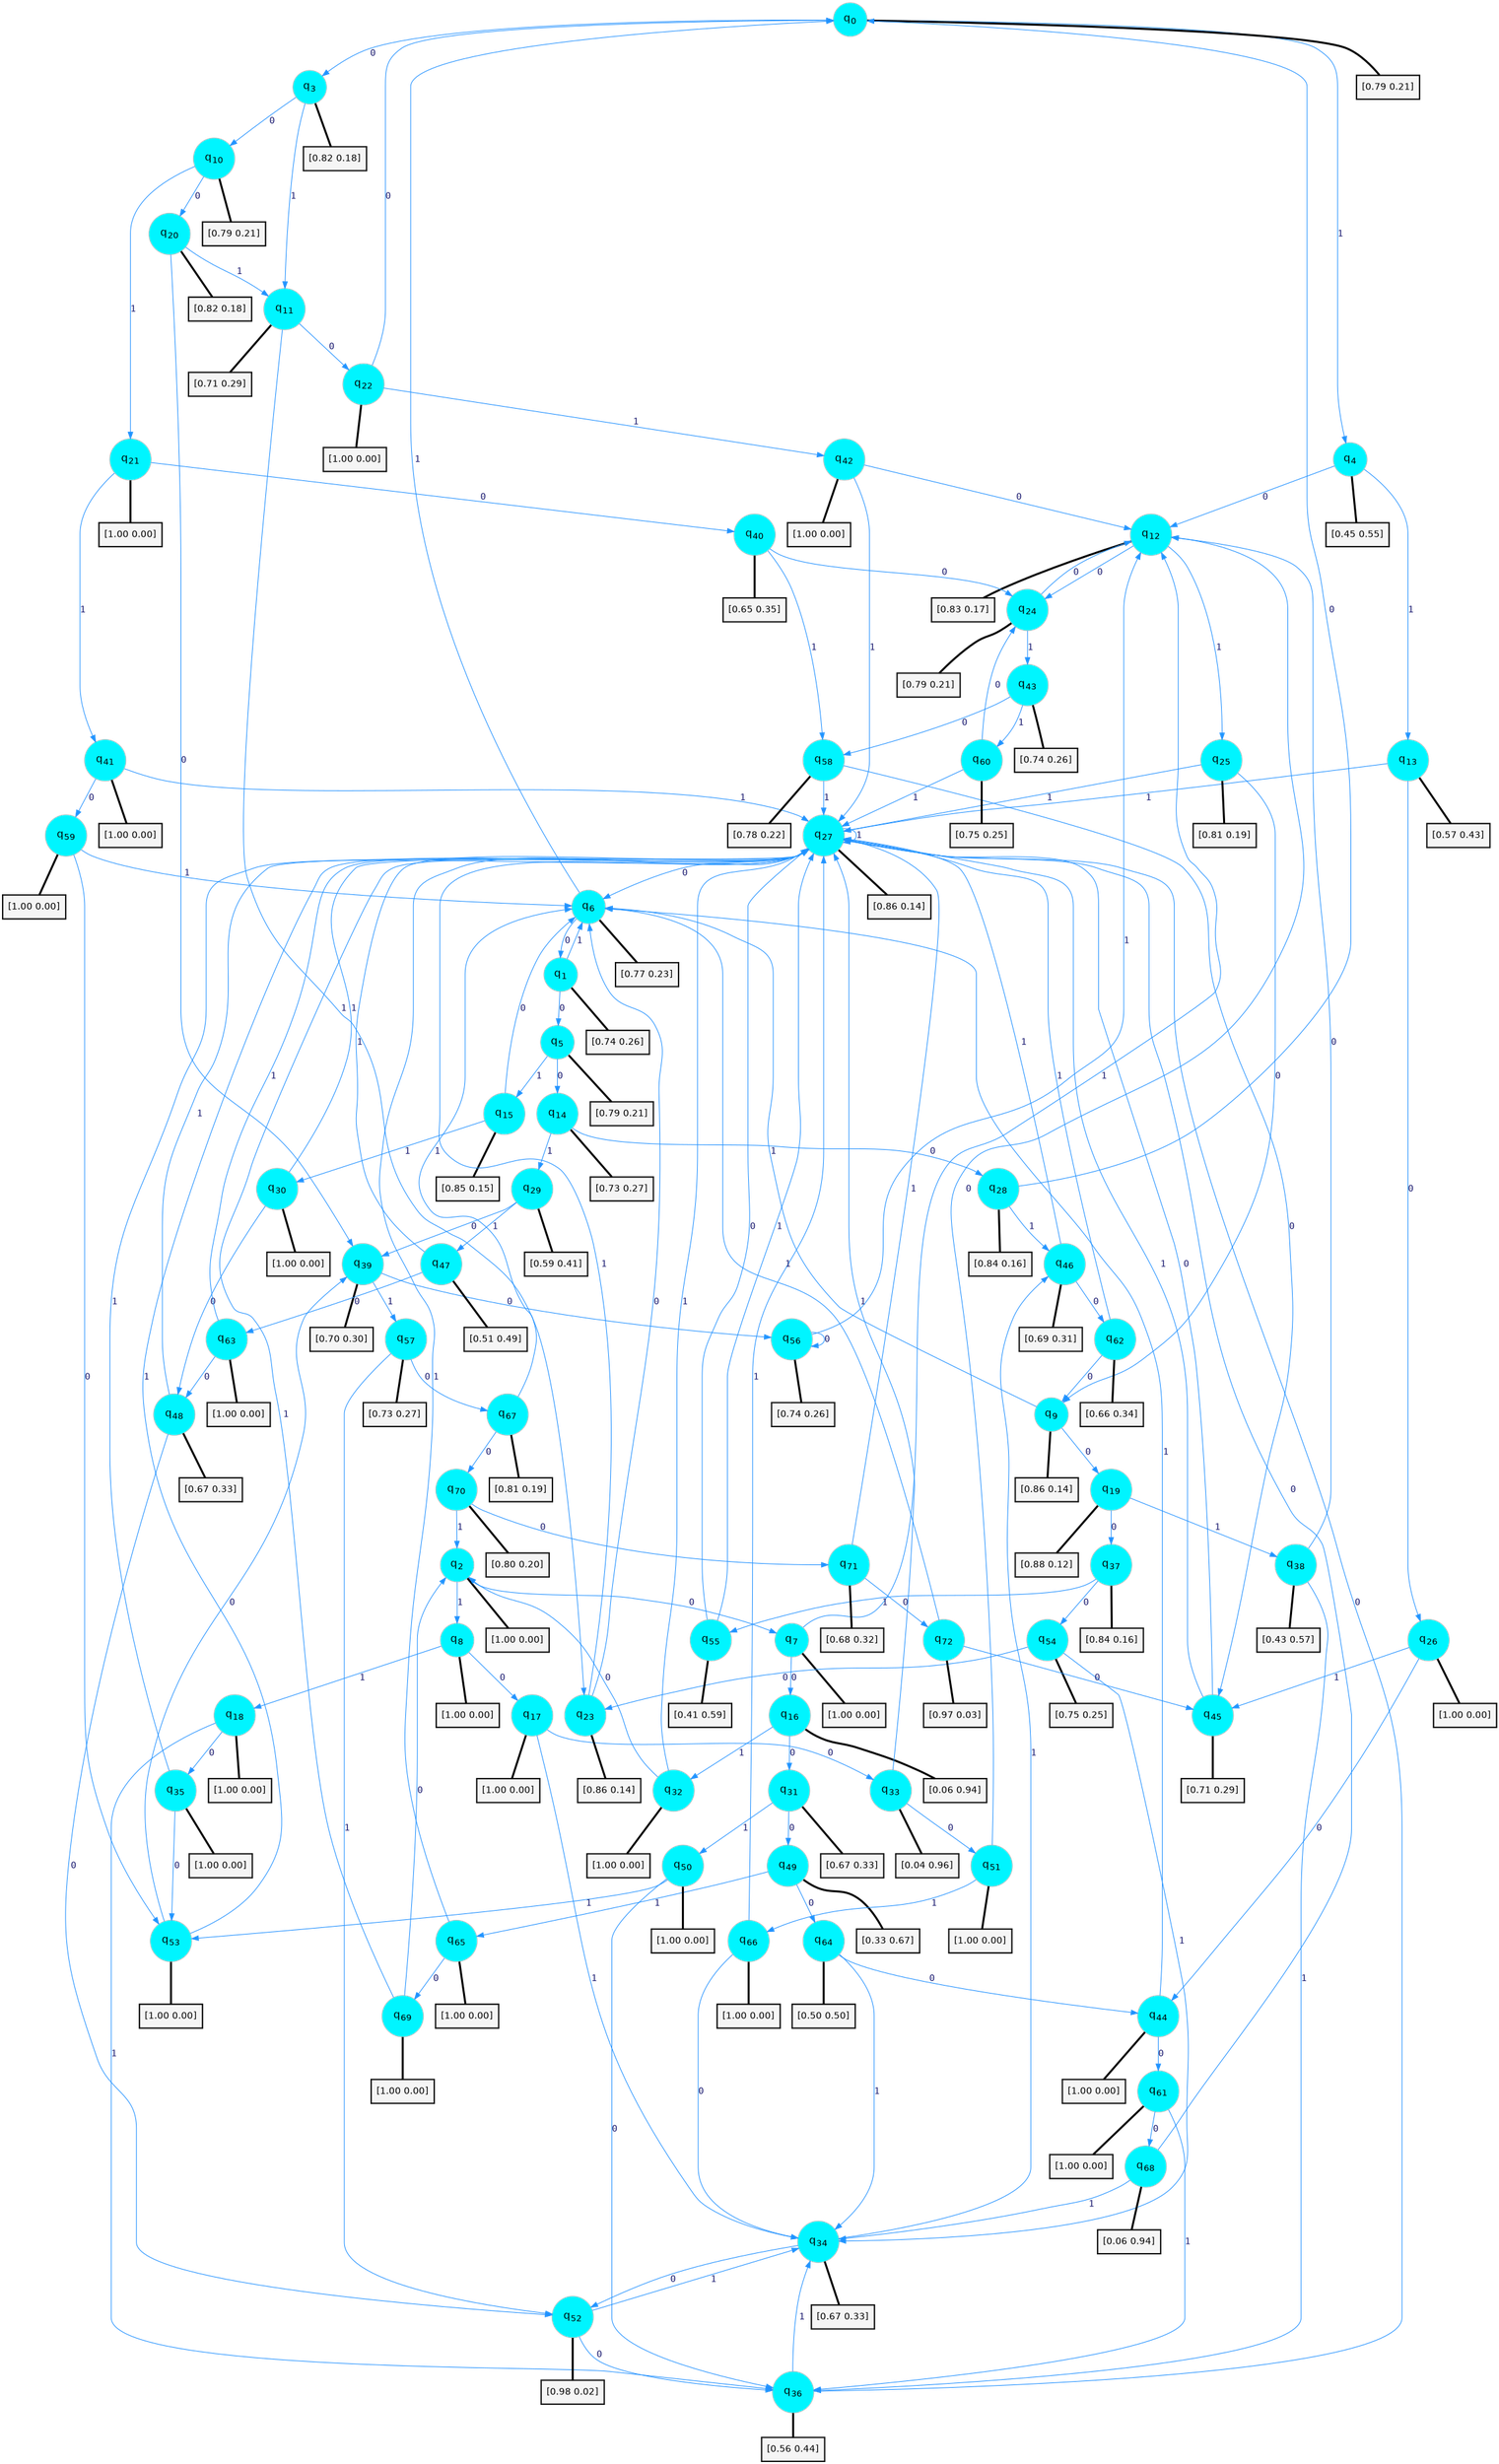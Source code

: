 digraph G {
graph [
bgcolor=transparent, dpi=300, rankdir=TD, size="40,25"];
node [
color=gray, fillcolor=turquoise1, fontcolor=black, fontname=Helvetica, fontsize=16, fontweight=bold, shape=circle, style=filled];
edge [
arrowsize=1, color=dodgerblue1, fontcolor=midnightblue, fontname=courier, fontweight=bold, penwidth=1, style=solid, weight=20];
0[label=<q<SUB>0</SUB>>];
1[label=<q<SUB>1</SUB>>];
2[label=<q<SUB>2</SUB>>];
3[label=<q<SUB>3</SUB>>];
4[label=<q<SUB>4</SUB>>];
5[label=<q<SUB>5</SUB>>];
6[label=<q<SUB>6</SUB>>];
7[label=<q<SUB>7</SUB>>];
8[label=<q<SUB>8</SUB>>];
9[label=<q<SUB>9</SUB>>];
10[label=<q<SUB>10</SUB>>];
11[label=<q<SUB>11</SUB>>];
12[label=<q<SUB>12</SUB>>];
13[label=<q<SUB>13</SUB>>];
14[label=<q<SUB>14</SUB>>];
15[label=<q<SUB>15</SUB>>];
16[label=<q<SUB>16</SUB>>];
17[label=<q<SUB>17</SUB>>];
18[label=<q<SUB>18</SUB>>];
19[label=<q<SUB>19</SUB>>];
20[label=<q<SUB>20</SUB>>];
21[label=<q<SUB>21</SUB>>];
22[label=<q<SUB>22</SUB>>];
23[label=<q<SUB>23</SUB>>];
24[label=<q<SUB>24</SUB>>];
25[label=<q<SUB>25</SUB>>];
26[label=<q<SUB>26</SUB>>];
27[label=<q<SUB>27</SUB>>];
28[label=<q<SUB>28</SUB>>];
29[label=<q<SUB>29</SUB>>];
30[label=<q<SUB>30</SUB>>];
31[label=<q<SUB>31</SUB>>];
32[label=<q<SUB>32</SUB>>];
33[label=<q<SUB>33</SUB>>];
34[label=<q<SUB>34</SUB>>];
35[label=<q<SUB>35</SUB>>];
36[label=<q<SUB>36</SUB>>];
37[label=<q<SUB>37</SUB>>];
38[label=<q<SUB>38</SUB>>];
39[label=<q<SUB>39</SUB>>];
40[label=<q<SUB>40</SUB>>];
41[label=<q<SUB>41</SUB>>];
42[label=<q<SUB>42</SUB>>];
43[label=<q<SUB>43</SUB>>];
44[label=<q<SUB>44</SUB>>];
45[label=<q<SUB>45</SUB>>];
46[label=<q<SUB>46</SUB>>];
47[label=<q<SUB>47</SUB>>];
48[label=<q<SUB>48</SUB>>];
49[label=<q<SUB>49</SUB>>];
50[label=<q<SUB>50</SUB>>];
51[label=<q<SUB>51</SUB>>];
52[label=<q<SUB>52</SUB>>];
53[label=<q<SUB>53</SUB>>];
54[label=<q<SUB>54</SUB>>];
55[label=<q<SUB>55</SUB>>];
56[label=<q<SUB>56</SUB>>];
57[label=<q<SUB>57</SUB>>];
58[label=<q<SUB>58</SUB>>];
59[label=<q<SUB>59</SUB>>];
60[label=<q<SUB>60</SUB>>];
61[label=<q<SUB>61</SUB>>];
62[label=<q<SUB>62</SUB>>];
63[label=<q<SUB>63</SUB>>];
64[label=<q<SUB>64</SUB>>];
65[label=<q<SUB>65</SUB>>];
66[label=<q<SUB>66</SUB>>];
67[label=<q<SUB>67</SUB>>];
68[label=<q<SUB>68</SUB>>];
69[label=<q<SUB>69</SUB>>];
70[label=<q<SUB>70</SUB>>];
71[label=<q<SUB>71</SUB>>];
72[label=<q<SUB>72</SUB>>];
73[label="[0.79 0.21]", shape=box,fontcolor=black, fontname=Helvetica, fontsize=14, penwidth=2, fillcolor=whitesmoke,color=black];
74[label="[0.74 0.26]", shape=box,fontcolor=black, fontname=Helvetica, fontsize=14, penwidth=2, fillcolor=whitesmoke,color=black];
75[label="[1.00 0.00]", shape=box,fontcolor=black, fontname=Helvetica, fontsize=14, penwidth=2, fillcolor=whitesmoke,color=black];
76[label="[0.82 0.18]", shape=box,fontcolor=black, fontname=Helvetica, fontsize=14, penwidth=2, fillcolor=whitesmoke,color=black];
77[label="[0.45 0.55]", shape=box,fontcolor=black, fontname=Helvetica, fontsize=14, penwidth=2, fillcolor=whitesmoke,color=black];
78[label="[0.79 0.21]", shape=box,fontcolor=black, fontname=Helvetica, fontsize=14, penwidth=2, fillcolor=whitesmoke,color=black];
79[label="[0.77 0.23]", shape=box,fontcolor=black, fontname=Helvetica, fontsize=14, penwidth=2, fillcolor=whitesmoke,color=black];
80[label="[1.00 0.00]", shape=box,fontcolor=black, fontname=Helvetica, fontsize=14, penwidth=2, fillcolor=whitesmoke,color=black];
81[label="[1.00 0.00]", shape=box,fontcolor=black, fontname=Helvetica, fontsize=14, penwidth=2, fillcolor=whitesmoke,color=black];
82[label="[0.86 0.14]", shape=box,fontcolor=black, fontname=Helvetica, fontsize=14, penwidth=2, fillcolor=whitesmoke,color=black];
83[label="[0.79 0.21]", shape=box,fontcolor=black, fontname=Helvetica, fontsize=14, penwidth=2, fillcolor=whitesmoke,color=black];
84[label="[0.71 0.29]", shape=box,fontcolor=black, fontname=Helvetica, fontsize=14, penwidth=2, fillcolor=whitesmoke,color=black];
85[label="[0.83 0.17]", shape=box,fontcolor=black, fontname=Helvetica, fontsize=14, penwidth=2, fillcolor=whitesmoke,color=black];
86[label="[0.57 0.43]", shape=box,fontcolor=black, fontname=Helvetica, fontsize=14, penwidth=2, fillcolor=whitesmoke,color=black];
87[label="[0.73 0.27]", shape=box,fontcolor=black, fontname=Helvetica, fontsize=14, penwidth=2, fillcolor=whitesmoke,color=black];
88[label="[0.85 0.15]", shape=box,fontcolor=black, fontname=Helvetica, fontsize=14, penwidth=2, fillcolor=whitesmoke,color=black];
89[label="[0.06 0.94]", shape=box,fontcolor=black, fontname=Helvetica, fontsize=14, penwidth=2, fillcolor=whitesmoke,color=black];
90[label="[1.00 0.00]", shape=box,fontcolor=black, fontname=Helvetica, fontsize=14, penwidth=2, fillcolor=whitesmoke,color=black];
91[label="[1.00 0.00]", shape=box,fontcolor=black, fontname=Helvetica, fontsize=14, penwidth=2, fillcolor=whitesmoke,color=black];
92[label="[0.88 0.12]", shape=box,fontcolor=black, fontname=Helvetica, fontsize=14, penwidth=2, fillcolor=whitesmoke,color=black];
93[label="[0.82 0.18]", shape=box,fontcolor=black, fontname=Helvetica, fontsize=14, penwidth=2, fillcolor=whitesmoke,color=black];
94[label="[1.00 0.00]", shape=box,fontcolor=black, fontname=Helvetica, fontsize=14, penwidth=2, fillcolor=whitesmoke,color=black];
95[label="[1.00 0.00]", shape=box,fontcolor=black, fontname=Helvetica, fontsize=14, penwidth=2, fillcolor=whitesmoke,color=black];
96[label="[0.86 0.14]", shape=box,fontcolor=black, fontname=Helvetica, fontsize=14, penwidth=2, fillcolor=whitesmoke,color=black];
97[label="[0.79 0.21]", shape=box,fontcolor=black, fontname=Helvetica, fontsize=14, penwidth=2, fillcolor=whitesmoke,color=black];
98[label="[0.81 0.19]", shape=box,fontcolor=black, fontname=Helvetica, fontsize=14, penwidth=2, fillcolor=whitesmoke,color=black];
99[label="[1.00 0.00]", shape=box,fontcolor=black, fontname=Helvetica, fontsize=14, penwidth=2, fillcolor=whitesmoke,color=black];
100[label="[0.86 0.14]", shape=box,fontcolor=black, fontname=Helvetica, fontsize=14, penwidth=2, fillcolor=whitesmoke,color=black];
101[label="[0.84 0.16]", shape=box,fontcolor=black, fontname=Helvetica, fontsize=14, penwidth=2, fillcolor=whitesmoke,color=black];
102[label="[0.59 0.41]", shape=box,fontcolor=black, fontname=Helvetica, fontsize=14, penwidth=2, fillcolor=whitesmoke,color=black];
103[label="[1.00 0.00]", shape=box,fontcolor=black, fontname=Helvetica, fontsize=14, penwidth=2, fillcolor=whitesmoke,color=black];
104[label="[0.67 0.33]", shape=box,fontcolor=black, fontname=Helvetica, fontsize=14, penwidth=2, fillcolor=whitesmoke,color=black];
105[label="[1.00 0.00]", shape=box,fontcolor=black, fontname=Helvetica, fontsize=14, penwidth=2, fillcolor=whitesmoke,color=black];
106[label="[0.04 0.96]", shape=box,fontcolor=black, fontname=Helvetica, fontsize=14, penwidth=2, fillcolor=whitesmoke,color=black];
107[label="[0.67 0.33]", shape=box,fontcolor=black, fontname=Helvetica, fontsize=14, penwidth=2, fillcolor=whitesmoke,color=black];
108[label="[1.00 0.00]", shape=box,fontcolor=black, fontname=Helvetica, fontsize=14, penwidth=2, fillcolor=whitesmoke,color=black];
109[label="[0.56 0.44]", shape=box,fontcolor=black, fontname=Helvetica, fontsize=14, penwidth=2, fillcolor=whitesmoke,color=black];
110[label="[0.84 0.16]", shape=box,fontcolor=black, fontname=Helvetica, fontsize=14, penwidth=2, fillcolor=whitesmoke,color=black];
111[label="[0.43 0.57]", shape=box,fontcolor=black, fontname=Helvetica, fontsize=14, penwidth=2, fillcolor=whitesmoke,color=black];
112[label="[0.70 0.30]", shape=box,fontcolor=black, fontname=Helvetica, fontsize=14, penwidth=2, fillcolor=whitesmoke,color=black];
113[label="[0.65 0.35]", shape=box,fontcolor=black, fontname=Helvetica, fontsize=14, penwidth=2, fillcolor=whitesmoke,color=black];
114[label="[1.00 0.00]", shape=box,fontcolor=black, fontname=Helvetica, fontsize=14, penwidth=2, fillcolor=whitesmoke,color=black];
115[label="[1.00 0.00]", shape=box,fontcolor=black, fontname=Helvetica, fontsize=14, penwidth=2, fillcolor=whitesmoke,color=black];
116[label="[0.74 0.26]", shape=box,fontcolor=black, fontname=Helvetica, fontsize=14, penwidth=2, fillcolor=whitesmoke,color=black];
117[label="[1.00 0.00]", shape=box,fontcolor=black, fontname=Helvetica, fontsize=14, penwidth=2, fillcolor=whitesmoke,color=black];
118[label="[0.71 0.29]", shape=box,fontcolor=black, fontname=Helvetica, fontsize=14, penwidth=2, fillcolor=whitesmoke,color=black];
119[label="[0.69 0.31]", shape=box,fontcolor=black, fontname=Helvetica, fontsize=14, penwidth=2, fillcolor=whitesmoke,color=black];
120[label="[0.51 0.49]", shape=box,fontcolor=black, fontname=Helvetica, fontsize=14, penwidth=2, fillcolor=whitesmoke,color=black];
121[label="[0.67 0.33]", shape=box,fontcolor=black, fontname=Helvetica, fontsize=14, penwidth=2, fillcolor=whitesmoke,color=black];
122[label="[0.33 0.67]", shape=box,fontcolor=black, fontname=Helvetica, fontsize=14, penwidth=2, fillcolor=whitesmoke,color=black];
123[label="[1.00 0.00]", shape=box,fontcolor=black, fontname=Helvetica, fontsize=14, penwidth=2, fillcolor=whitesmoke,color=black];
124[label="[1.00 0.00]", shape=box,fontcolor=black, fontname=Helvetica, fontsize=14, penwidth=2, fillcolor=whitesmoke,color=black];
125[label="[0.98 0.02]", shape=box,fontcolor=black, fontname=Helvetica, fontsize=14, penwidth=2, fillcolor=whitesmoke,color=black];
126[label="[1.00 0.00]", shape=box,fontcolor=black, fontname=Helvetica, fontsize=14, penwidth=2, fillcolor=whitesmoke,color=black];
127[label="[0.75 0.25]", shape=box,fontcolor=black, fontname=Helvetica, fontsize=14, penwidth=2, fillcolor=whitesmoke,color=black];
128[label="[0.41 0.59]", shape=box,fontcolor=black, fontname=Helvetica, fontsize=14, penwidth=2, fillcolor=whitesmoke,color=black];
129[label="[0.74 0.26]", shape=box,fontcolor=black, fontname=Helvetica, fontsize=14, penwidth=2, fillcolor=whitesmoke,color=black];
130[label="[0.73 0.27]", shape=box,fontcolor=black, fontname=Helvetica, fontsize=14, penwidth=2, fillcolor=whitesmoke,color=black];
131[label="[0.78 0.22]", shape=box,fontcolor=black, fontname=Helvetica, fontsize=14, penwidth=2, fillcolor=whitesmoke,color=black];
132[label="[1.00 0.00]", shape=box,fontcolor=black, fontname=Helvetica, fontsize=14, penwidth=2, fillcolor=whitesmoke,color=black];
133[label="[0.75 0.25]", shape=box,fontcolor=black, fontname=Helvetica, fontsize=14, penwidth=2, fillcolor=whitesmoke,color=black];
134[label="[1.00 0.00]", shape=box,fontcolor=black, fontname=Helvetica, fontsize=14, penwidth=2, fillcolor=whitesmoke,color=black];
135[label="[0.66 0.34]", shape=box,fontcolor=black, fontname=Helvetica, fontsize=14, penwidth=2, fillcolor=whitesmoke,color=black];
136[label="[1.00 0.00]", shape=box,fontcolor=black, fontname=Helvetica, fontsize=14, penwidth=2, fillcolor=whitesmoke,color=black];
137[label="[0.50 0.50]", shape=box,fontcolor=black, fontname=Helvetica, fontsize=14, penwidth=2, fillcolor=whitesmoke,color=black];
138[label="[1.00 0.00]", shape=box,fontcolor=black, fontname=Helvetica, fontsize=14, penwidth=2, fillcolor=whitesmoke,color=black];
139[label="[1.00 0.00]", shape=box,fontcolor=black, fontname=Helvetica, fontsize=14, penwidth=2, fillcolor=whitesmoke,color=black];
140[label="[0.81 0.19]", shape=box,fontcolor=black, fontname=Helvetica, fontsize=14, penwidth=2, fillcolor=whitesmoke,color=black];
141[label="[0.06 0.94]", shape=box,fontcolor=black, fontname=Helvetica, fontsize=14, penwidth=2, fillcolor=whitesmoke,color=black];
142[label="[1.00 0.00]", shape=box,fontcolor=black, fontname=Helvetica, fontsize=14, penwidth=2, fillcolor=whitesmoke,color=black];
143[label="[0.80 0.20]", shape=box,fontcolor=black, fontname=Helvetica, fontsize=14, penwidth=2, fillcolor=whitesmoke,color=black];
144[label="[0.68 0.32]", shape=box,fontcolor=black, fontname=Helvetica, fontsize=14, penwidth=2, fillcolor=whitesmoke,color=black];
145[label="[0.97 0.03]", shape=box,fontcolor=black, fontname=Helvetica, fontsize=14, penwidth=2, fillcolor=whitesmoke,color=black];
0->3 [label=0];
0->4 [label=1];
0->73 [arrowhead=none, penwidth=3,color=black];
1->5 [label=0];
1->6 [label=1];
1->74 [arrowhead=none, penwidth=3,color=black];
2->7 [label=0];
2->8 [label=1];
2->75 [arrowhead=none, penwidth=3,color=black];
3->10 [label=0];
3->11 [label=1];
3->76 [arrowhead=none, penwidth=3,color=black];
4->12 [label=0];
4->13 [label=1];
4->77 [arrowhead=none, penwidth=3,color=black];
5->14 [label=0];
5->15 [label=1];
5->78 [arrowhead=none, penwidth=3,color=black];
6->1 [label=0];
6->0 [label=1];
6->79 [arrowhead=none, penwidth=3,color=black];
7->16 [label=0];
7->12 [label=1];
7->80 [arrowhead=none, penwidth=3,color=black];
8->17 [label=0];
8->18 [label=1];
8->81 [arrowhead=none, penwidth=3,color=black];
9->19 [label=0];
9->6 [label=1];
9->82 [arrowhead=none, penwidth=3,color=black];
10->20 [label=0];
10->21 [label=1];
10->83 [arrowhead=none, penwidth=3,color=black];
11->22 [label=0];
11->23 [label=1];
11->84 [arrowhead=none, penwidth=3,color=black];
12->24 [label=0];
12->25 [label=1];
12->85 [arrowhead=none, penwidth=3,color=black];
13->26 [label=0];
13->27 [label=1];
13->86 [arrowhead=none, penwidth=3,color=black];
14->28 [label=0];
14->29 [label=1];
14->87 [arrowhead=none, penwidth=3,color=black];
15->6 [label=0];
15->30 [label=1];
15->88 [arrowhead=none, penwidth=3,color=black];
16->31 [label=0];
16->32 [label=1];
16->89 [arrowhead=none, penwidth=3,color=black];
17->33 [label=0];
17->34 [label=1];
17->90 [arrowhead=none, penwidth=3,color=black];
18->35 [label=0];
18->36 [label=1];
18->91 [arrowhead=none, penwidth=3,color=black];
19->37 [label=0];
19->38 [label=1];
19->92 [arrowhead=none, penwidth=3,color=black];
20->39 [label=0];
20->11 [label=1];
20->93 [arrowhead=none, penwidth=3,color=black];
21->40 [label=0];
21->41 [label=1];
21->94 [arrowhead=none, penwidth=3,color=black];
22->0 [label=0];
22->42 [label=1];
22->95 [arrowhead=none, penwidth=3,color=black];
23->6 [label=0];
23->27 [label=1];
23->96 [arrowhead=none, penwidth=3,color=black];
24->12 [label=0];
24->43 [label=1];
24->97 [arrowhead=none, penwidth=3,color=black];
25->9 [label=0];
25->27 [label=1];
25->98 [arrowhead=none, penwidth=3,color=black];
26->44 [label=0];
26->45 [label=1];
26->99 [arrowhead=none, penwidth=3,color=black];
27->6 [label=0];
27->27 [label=1];
27->100 [arrowhead=none, penwidth=3,color=black];
28->0 [label=0];
28->46 [label=1];
28->101 [arrowhead=none, penwidth=3,color=black];
29->39 [label=0];
29->47 [label=1];
29->102 [arrowhead=none, penwidth=3,color=black];
30->48 [label=0];
30->27 [label=1];
30->103 [arrowhead=none, penwidth=3,color=black];
31->49 [label=0];
31->50 [label=1];
31->104 [arrowhead=none, penwidth=3,color=black];
32->2 [label=0];
32->27 [label=1];
32->105 [arrowhead=none, penwidth=3,color=black];
33->51 [label=0];
33->27 [label=1];
33->106 [arrowhead=none, penwidth=3,color=black];
34->52 [label=0];
34->46 [label=1];
34->107 [arrowhead=none, penwidth=3,color=black];
35->53 [label=0];
35->27 [label=1];
35->108 [arrowhead=none, penwidth=3,color=black];
36->27 [label=0];
36->34 [label=1];
36->109 [arrowhead=none, penwidth=3,color=black];
37->54 [label=0];
37->55 [label=1];
37->110 [arrowhead=none, penwidth=3,color=black];
38->12 [label=0];
38->36 [label=1];
38->111 [arrowhead=none, penwidth=3,color=black];
39->56 [label=0];
39->57 [label=1];
39->112 [arrowhead=none, penwidth=3,color=black];
40->24 [label=0];
40->58 [label=1];
40->113 [arrowhead=none, penwidth=3,color=black];
41->59 [label=0];
41->27 [label=1];
41->114 [arrowhead=none, penwidth=3,color=black];
42->12 [label=0];
42->27 [label=1];
42->115 [arrowhead=none, penwidth=3,color=black];
43->58 [label=0];
43->60 [label=1];
43->116 [arrowhead=none, penwidth=3,color=black];
44->61 [label=0];
44->6 [label=1];
44->117 [arrowhead=none, penwidth=3,color=black];
45->27 [label=0];
45->27 [label=1];
45->118 [arrowhead=none, penwidth=3,color=black];
46->62 [label=0];
46->27 [label=1];
46->119 [arrowhead=none, penwidth=3,color=black];
47->63 [label=0];
47->27 [label=1];
47->120 [arrowhead=none, penwidth=3,color=black];
48->52 [label=0];
48->27 [label=1];
48->121 [arrowhead=none, penwidth=3,color=black];
49->64 [label=0];
49->65 [label=1];
49->122 [arrowhead=none, penwidth=3,color=black];
50->36 [label=0];
50->53 [label=1];
50->123 [arrowhead=none, penwidth=3,color=black];
51->12 [label=0];
51->66 [label=1];
51->124 [arrowhead=none, penwidth=3,color=black];
52->36 [label=0];
52->34 [label=1];
52->125 [arrowhead=none, penwidth=3,color=black];
53->39 [label=0];
53->27 [label=1];
53->126 [arrowhead=none, penwidth=3,color=black];
54->23 [label=0];
54->34 [label=1];
54->127 [arrowhead=none, penwidth=3,color=black];
55->27 [label=0];
55->27 [label=1];
55->128 [arrowhead=none, penwidth=3,color=black];
56->56 [label=0];
56->12 [label=1];
56->129 [arrowhead=none, penwidth=3,color=black];
57->67 [label=0];
57->52 [label=1];
57->130 [arrowhead=none, penwidth=3,color=black];
58->45 [label=0];
58->27 [label=1];
58->131 [arrowhead=none, penwidth=3,color=black];
59->53 [label=0];
59->6 [label=1];
59->132 [arrowhead=none, penwidth=3,color=black];
60->24 [label=0];
60->27 [label=1];
60->133 [arrowhead=none, penwidth=3,color=black];
61->68 [label=0];
61->36 [label=1];
61->134 [arrowhead=none, penwidth=3,color=black];
62->9 [label=0];
62->27 [label=1];
62->135 [arrowhead=none, penwidth=3,color=black];
63->48 [label=0];
63->27 [label=1];
63->136 [arrowhead=none, penwidth=3,color=black];
64->44 [label=0];
64->34 [label=1];
64->137 [arrowhead=none, penwidth=3,color=black];
65->69 [label=0];
65->27 [label=1];
65->138 [arrowhead=none, penwidth=3,color=black];
66->34 [label=0];
66->27 [label=1];
66->139 [arrowhead=none, penwidth=3,color=black];
67->70 [label=0];
67->6 [label=1];
67->140 [arrowhead=none, penwidth=3,color=black];
68->27 [label=0];
68->34 [label=1];
68->141 [arrowhead=none, penwidth=3,color=black];
69->2 [label=0];
69->27 [label=1];
69->142 [arrowhead=none, penwidth=3,color=black];
70->71 [label=0];
70->2 [label=1];
70->143 [arrowhead=none, penwidth=3,color=black];
71->72 [label=0];
71->27 [label=1];
71->144 [arrowhead=none, penwidth=3,color=black];
72->45 [label=0];
72->6 [label=1];
72->145 [arrowhead=none, penwidth=3,color=black];
}
